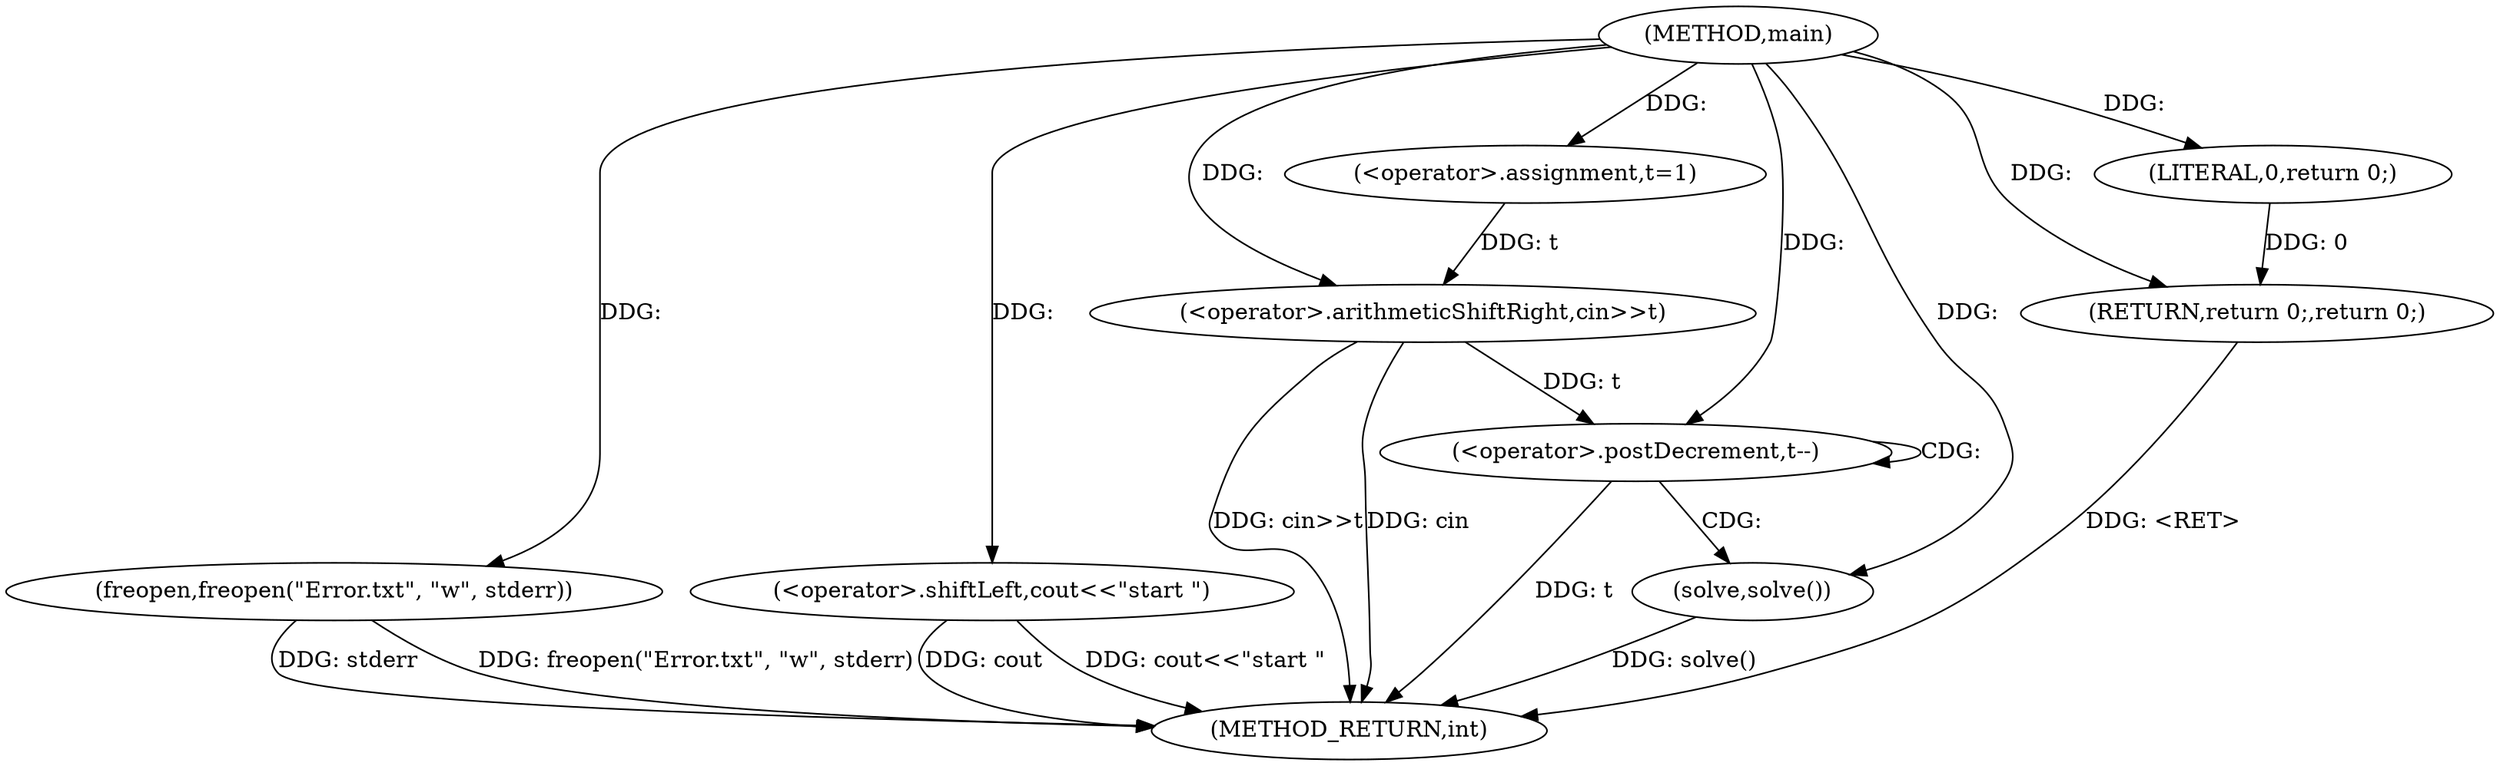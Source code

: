 digraph "main" {  
"1000419" [label = "(METHOD,main)" ]
"1000442" [label = "(METHOD_RETURN,int)" ]
"1000421" [label = "(freopen,freopen(\"Error.txt\", \"w\", stderr))" ]
"1000425" [label = "(<operator>.shiftLeft,cout<<\"start \")" ]
"1000429" [label = "(<operator>.assignment,t=1)" ]
"1000432" [label = "(<operator>.arithmeticShiftRight,cin>>t)" ]
"1000440" [label = "(RETURN,return 0;,return 0;)" ]
"1000436" [label = "(<operator>.postDecrement,t--)" ]
"1000441" [label = "(LITERAL,0,return 0;)" ]
"1000439" [label = "(solve,solve())" ]
  "1000421" -> "1000442"  [ label = "DDG: freopen(\"Error.txt\", \"w\", stderr)"] 
  "1000425" -> "1000442"  [ label = "DDG: cout<<\"start \""] 
  "1000432" -> "1000442"  [ label = "DDG: cin>>t"] 
  "1000436" -> "1000442"  [ label = "DDG: t"] 
  "1000439" -> "1000442"  [ label = "DDG: solve()"] 
  "1000440" -> "1000442"  [ label = "DDG: <RET>"] 
  "1000421" -> "1000442"  [ label = "DDG: stderr"] 
  "1000425" -> "1000442"  [ label = "DDG: cout"] 
  "1000432" -> "1000442"  [ label = "DDG: cin"] 
  "1000419" -> "1000429"  [ label = "DDG: "] 
  "1000441" -> "1000440"  [ label = "DDG: 0"] 
  "1000419" -> "1000440"  [ label = "DDG: "] 
  "1000419" -> "1000421"  [ label = "DDG: "] 
  "1000419" -> "1000425"  [ label = "DDG: "] 
  "1000419" -> "1000432"  [ label = "DDG: "] 
  "1000429" -> "1000432"  [ label = "DDG: t"] 
  "1000419" -> "1000441"  [ label = "DDG: "] 
  "1000432" -> "1000436"  [ label = "DDG: t"] 
  "1000419" -> "1000436"  [ label = "DDG: "] 
  "1000419" -> "1000439"  [ label = "DDG: "] 
  "1000436" -> "1000439"  [ label = "CDG: "] 
  "1000436" -> "1000436"  [ label = "CDG: "] 
}
